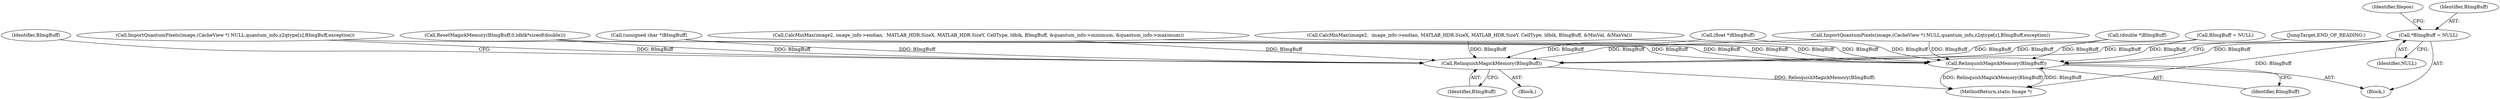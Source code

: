 digraph "0_ImageMagick_51b0ae01709adc1e4a9245e158ef17b85a110960@pointer" {
"1000175" [label="(Call,*BImgBuff = NULL)"];
"1001636" [label="(Call,RelinquishMagickMemory(BImgBuff))"];
"1001693" [label="(Call,RelinquishMagickMemory(BImgBuff))"];
"1001211" [label="(Call,(unsigned char *)BImgBuff)"];
"1001434" [label="(Call,(double *)BImgBuff)"];
"1000177" [label="(Identifier,NULL)"];
"1001390" [label="(Call,CalcMinMax(image2,  image_info->endian, MATLAB_HDR.SizeX, MATLAB_HDR.SizeY, CellType, ldblk, BImgBuff, &MinVal, &MaxVal))"];
"1001638" [label="(Call,BImgBuff = NULL)"];
"1001637" [label="(Identifier,BImgBuff)"];
"1001258" [label="(Call,ImportQuantumPixels(image,(CacheView *) NULL,quantum_info,z2qtype[z],BImgBuff,exception))"];
"1001097" [label="(Call,ResetMagickMemory(BImgBuff,0,ldblk*sizeof(double)))"];
"1001693" [label="(Call,RelinquishMagickMemory(BImgBuff))"];
"1001294" [label="(Call,ImportQuantumPixels(image,(CacheView *) NULL,quantum_info,z2qtype[z],BImgBuff,exception))"];
"1001119" [label="(Call,CalcMinMax(image2, image_info->endian,  MATLAB_HDR.SizeX, MATLAB_HDR.SizeY, CellType, ldblk, BImgBuff, &quantum_info->minimum, &quantum_info->maximum))"];
"1001467" [label="(Call,(float *)BImgBuff)"];
"1000187" [label="(Identifier,filepos)"];
"1001636" [label="(Call,RelinquishMagickMemory(BImgBuff))"];
"1001695" [label="(JumpTarget,END_OF_READING:)"];
"1000176" [label="(Identifier,BImgBuff)"];
"1000407" [label="(Block,)"];
"1001823" [label="(MethodReturn,static Image *)"];
"1001694" [label="(Identifier,BImgBuff)"];
"1000175" [label="(Call,*BImgBuff = NULL)"];
"1000158" [label="(Block,)"];
"1001639" [label="(Identifier,BImgBuff)"];
"1000175" -> "1000158"  [label="AST: "];
"1000175" -> "1000177"  [label="CFG: "];
"1000176" -> "1000175"  [label="AST: "];
"1000177" -> "1000175"  [label="AST: "];
"1000187" -> "1000175"  [label="CFG: "];
"1000175" -> "1001823"  [label="DDG: BImgBuff"];
"1000175" -> "1001636"  [label="DDG: BImgBuff"];
"1000175" -> "1001693"  [label="DDG: BImgBuff"];
"1001636" -> "1000407"  [label="AST: "];
"1001636" -> "1001637"  [label="CFG: "];
"1001637" -> "1001636"  [label="AST: "];
"1001639" -> "1001636"  [label="CFG: "];
"1001636" -> "1001823"  [label="DDG: RelinquishMagickMemory(BImgBuff)"];
"1001434" -> "1001636"  [label="DDG: BImgBuff"];
"1001258" -> "1001636"  [label="DDG: BImgBuff"];
"1001119" -> "1001636"  [label="DDG: BImgBuff"];
"1001638" -> "1001636"  [label="DDG: BImgBuff"];
"1001294" -> "1001636"  [label="DDG: BImgBuff"];
"1001097" -> "1001636"  [label="DDG: BImgBuff"];
"1001211" -> "1001636"  [label="DDG: BImgBuff"];
"1001390" -> "1001636"  [label="DDG: BImgBuff"];
"1001467" -> "1001636"  [label="DDG: BImgBuff"];
"1001693" -> "1000158"  [label="AST: "];
"1001693" -> "1001694"  [label="CFG: "];
"1001694" -> "1001693"  [label="AST: "];
"1001695" -> "1001693"  [label="CFG: "];
"1001693" -> "1001823"  [label="DDG: RelinquishMagickMemory(BImgBuff)"];
"1001693" -> "1001823"  [label="DDG: BImgBuff"];
"1001434" -> "1001693"  [label="DDG: BImgBuff"];
"1001258" -> "1001693"  [label="DDG: BImgBuff"];
"1001119" -> "1001693"  [label="DDG: BImgBuff"];
"1001638" -> "1001693"  [label="DDG: BImgBuff"];
"1001294" -> "1001693"  [label="DDG: BImgBuff"];
"1001097" -> "1001693"  [label="DDG: BImgBuff"];
"1001211" -> "1001693"  [label="DDG: BImgBuff"];
"1001390" -> "1001693"  [label="DDG: BImgBuff"];
"1001467" -> "1001693"  [label="DDG: BImgBuff"];
}
